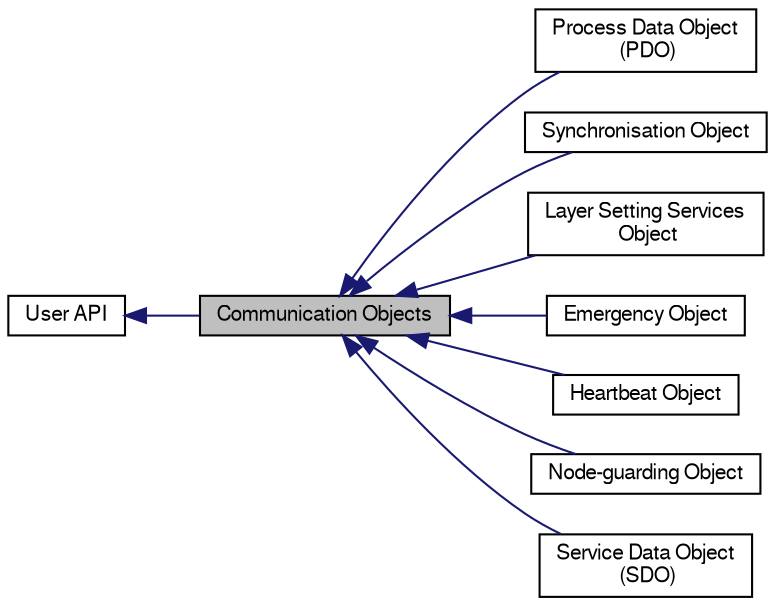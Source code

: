 digraph "Communication Objects"
{
  edge [fontname="FreeSans",fontsize="10",labelfontname="FreeSans",labelfontsize="10"];
  node [fontname="FreeSans",fontsize="10",shape=record];
  rankdir=LR;
  Node6 [label="Process Data Object\l (PDO)",height=0.2,width=0.4,color="black", fillcolor="white", style="filled",URL="$group__pdo.html"];
  Node8 [label="Synchronisation Object",height=0.2,width=0.4,color="black", fillcolor="white", style="filled",URL="$group__synco.html"];
  Node5 [label="Layer Setting Services\l Object",height=0.2,width=0.4,color="black", fillcolor="white", style="filled",URL="$group__lss.html",tooltip="LSS offers the possibility to inquire and change the settings of certain parameters of the local laye..."];
  Node2 [label="Emergency Object",height=0.2,width=0.4,color="black", fillcolor="white", style="filled",URL="$group__emcyo.html"];
  Node3 [label="Heartbeat Object",height=0.2,width=0.4,color="black", fillcolor="white", style="filled",URL="$group__heartbeato.html"];
  Node1 [label="User API",height=0.2,width=0.4,color="black", fillcolor="white", style="filled",URL="$group__userapi.html"];
  Node4 [label="Node-guarding Object",height=0.2,width=0.4,color="black", fillcolor="white", style="filled",URL="$group__nodeguardo.html"];
  Node7 [label="Service Data Object\l (SDO)",height=0.2,width=0.4,color="black", fillcolor="white", style="filled",URL="$group__sdo.html"];
  Node0 [label="Communication Objects",height=0.2,width=0.4,color="black", fillcolor="grey75", style="filled" fontcolor="black"];
  Node1->Node0 [shape=plaintext, color="midnightblue", dir="back", style="solid"];
  Node0->Node2 [shape=plaintext, color="midnightblue", dir="back", style="solid"];
  Node0->Node3 [shape=plaintext, color="midnightblue", dir="back", style="solid"];
  Node0->Node4 [shape=plaintext, color="midnightblue", dir="back", style="solid"];
  Node0->Node5 [shape=plaintext, color="midnightblue", dir="back", style="solid"];
  Node0->Node6 [shape=plaintext, color="midnightblue", dir="back", style="solid"];
  Node0->Node7 [shape=plaintext, color="midnightblue", dir="back", style="solid"];
  Node0->Node8 [shape=plaintext, color="midnightblue", dir="back", style="solid"];
}

